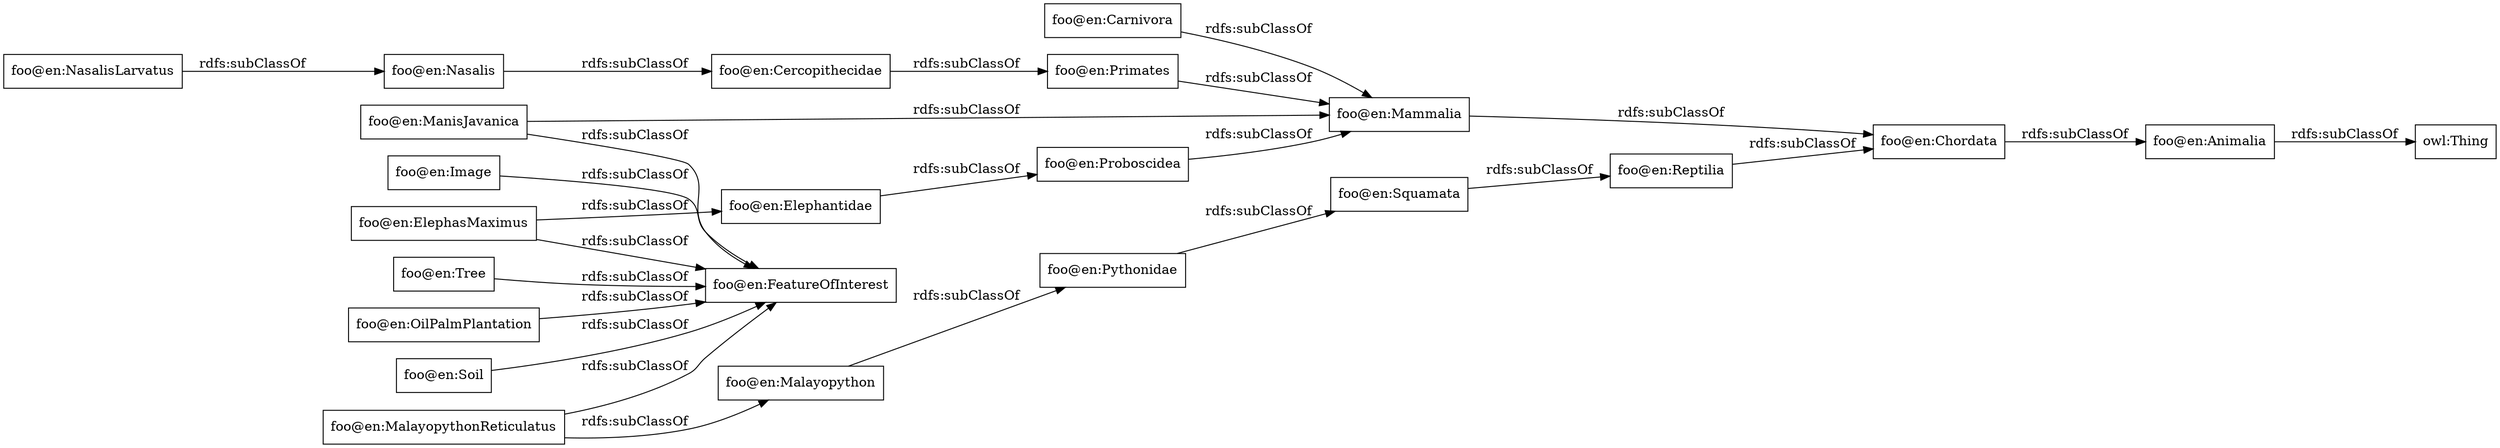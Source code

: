 digraph ar2dtool_diagram { 
rankdir=LR;
size="1000"
node [shape = rectangle, color="black"]; "foo@en:NasalisLarvatus" "foo@en:Soil" "foo@en:Squamata" "foo@en:Mammalia" "foo@en:FeatureOfInterest" "foo@en:Image" "foo@en:Malayopython" "foo@en:Animalia" "foo@en:Tree" "foo@en:Cercopithecidae" "foo@en:ManisJavanica" "foo@en:OilPalmPlantation" "foo@en:MalayopythonReticulatus" "foo@en:ElephasMaximus" "foo@en:Primates" "foo@en:Carnivora" "foo@en:Nasalis" "foo@en:Elephantidae" "foo@en:Reptilia" "foo@en:Pythonidae" "foo@en:Proboscidea" "foo@en:Chordata" ; /*classes style*/
	"foo@en:Tree" -> "foo@en:FeatureOfInterest" [ label = "rdfs:subClassOf" ];
	"foo@en:Cercopithecidae" -> "foo@en:Primates" [ label = "rdfs:subClassOf" ];
	"foo@en:Chordata" -> "foo@en:Animalia" [ label = "rdfs:subClassOf" ];
	"foo@en:Soil" -> "foo@en:FeatureOfInterest" [ label = "rdfs:subClassOf" ];
	"foo@en:Squamata" -> "foo@en:Reptilia" [ label = "rdfs:subClassOf" ];
	"foo@en:Elephantidae" -> "foo@en:Proboscidea" [ label = "rdfs:subClassOf" ];
	"foo@en:Proboscidea" -> "foo@en:Mammalia" [ label = "rdfs:subClassOf" ];
	"foo@en:Reptilia" -> "foo@en:Chordata" [ label = "rdfs:subClassOf" ];
	"foo@en:ManisJavanica" -> "foo@en:FeatureOfInterest" [ label = "rdfs:subClassOf" ];
	"foo@en:ManisJavanica" -> "foo@en:Mammalia" [ label = "rdfs:subClassOf" ];
	"foo@en:Nasalis" -> "foo@en:Cercopithecidae" [ label = "rdfs:subClassOf" ];
	"foo@en:OilPalmPlantation" -> "foo@en:FeatureOfInterest" [ label = "rdfs:subClassOf" ];
	"foo@en:ElephasMaximus" -> "foo@en:FeatureOfInterest" [ label = "rdfs:subClassOf" ];
	"foo@en:ElephasMaximus" -> "foo@en:Elephantidae" [ label = "rdfs:subClassOf" ];
	"foo@en:Animalia" -> "owl:Thing" [ label = "rdfs:subClassOf" ];
	"foo@en:Malayopython" -> "foo@en:Pythonidae" [ label = "rdfs:subClassOf" ];
	"foo@en:Carnivora" -> "foo@en:Mammalia" [ label = "rdfs:subClassOf" ];
	"foo@en:Mammalia" -> "foo@en:Chordata" [ label = "rdfs:subClassOf" ];
	"foo@en:MalayopythonReticulatus" -> "foo@en:FeatureOfInterest" [ label = "rdfs:subClassOf" ];
	"foo@en:MalayopythonReticulatus" -> "foo@en:Malayopython" [ label = "rdfs:subClassOf" ];
	"foo@en:Pythonidae" -> "foo@en:Squamata" [ label = "rdfs:subClassOf" ];
	"foo@en:Primates" -> "foo@en:Mammalia" [ label = "rdfs:subClassOf" ];
	"foo@en:NasalisLarvatus" -> "foo@en:Nasalis" [ label = "rdfs:subClassOf" ];
	"foo@en:Image" -> "foo@en:FeatureOfInterest" [ label = "rdfs:subClassOf" ];

}
